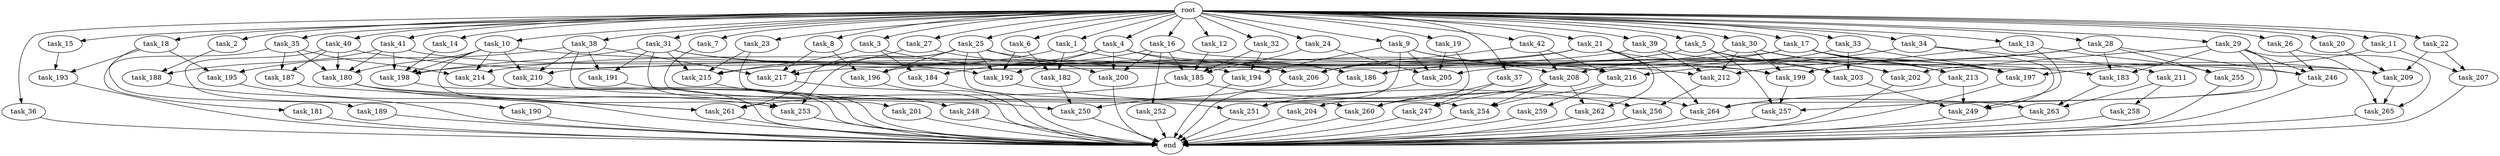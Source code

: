 digraph G {
  root [size="0.000000"];
  task_1 [size="2.048000"];
  task_2 [size="2.048000"];
  task_3 [size="2.048000"];
  task_4 [size="2.048000"];
  task_5 [size="2.048000"];
  task_6 [size="2.048000"];
  task_7 [size="2.048000"];
  task_8 [size="2.048000"];
  task_9 [size="2.048000"];
  task_10 [size="2.048000"];
  task_11 [size="2.048000"];
  task_12 [size="2.048000"];
  task_13 [size="2.048000"];
  task_14 [size="2.048000"];
  task_15 [size="2.048000"];
  task_16 [size="2.048000"];
  task_17 [size="2.048000"];
  task_18 [size="2.048000"];
  task_19 [size="2.048000"];
  task_20 [size="2.048000"];
  task_21 [size="2.048000"];
  task_22 [size="2.048000"];
  task_23 [size="2.048000"];
  task_24 [size="2.048000"];
  task_25 [size="2.048000"];
  task_26 [size="2.048000"];
  task_27 [size="2.048000"];
  task_28 [size="2.048000"];
  task_29 [size="2.048000"];
  task_30 [size="2.048000"];
  task_31 [size="2.048000"];
  task_32 [size="2.048000"];
  task_33 [size="2.048000"];
  task_34 [size="2.048000"];
  task_35 [size="2.048000"];
  task_36 [size="2.048000"];
  task_37 [size="2.048000"];
  task_38 [size="2.048000"];
  task_39 [size="2.048000"];
  task_40 [size="2.048000"];
  task_41 [size="2.048000"];
  task_42 [size="2.048000"];
  task_180 [size="2370821947.392000"];
  task_181 [size="1717986918.400000"];
  task_182 [size="910533066.752000"];
  task_183 [size="2061584302.080000"];
  task_184 [size="223338299.392000"];
  task_185 [size="2594160246.784000"];
  task_186 [size="2388001816.576000"];
  task_187 [size="1872605741.056000"];
  task_188 [size="704374636.544000"];
  task_189 [size="154618822.656000"];
  task_190 [size="1717986918.400000"];
  task_191 [size="1374389534.720000"];
  task_192 [size="2095944040.448000"];
  task_193 [size="2817498546.176000"];
  task_194 [size="2147483648.000000"];
  task_195 [size="1992864825.344000"];
  task_196 [size="1614907703.296000"];
  task_197 [size="4724464025.600000"];
  task_198 [size="2027224563.712000"];
  task_199 [size="1597727834.112000"];
  task_200 [size="1700807049.216000"];
  task_201 [size="1099511627.776000"];
  task_202 [size="2886218022.912000"];
  task_203 [size="2765958938.624000"];
  task_204 [size="618475290.624000"];
  task_205 [size="2216203124.736000"];
  task_206 [size="2216203124.736000"];
  task_207 [size="2010044694.528000"];
  task_208 [size="3264175144.960000"];
  task_209 [size="3006477107.200000"];
  task_210 [size="1185410973.696000"];
  task_211 [size="1391569403.904000"];
  task_212 [size="1511828488.192000"];
  task_213 [size="1116691496.960000"];
  task_214 [size="292057776.128000"];
  task_215 [size="2628519985.152000"];
  task_216 [size="4209067950.080000"];
  task_217 [size="1872605741.056000"];
  task_246 [size="2954937499.648000"];
  task_247 [size="1460288880.640000"];
  task_248 [size="618475290.624000"];
  task_249 [size="3951369912.320000"];
  task_250 [size="2078764171.264000"];
  task_251 [size="1786706395.136000"];
  task_252 [size="1391569403.904000"];
  task_253 [size="841813590.016000"];
  task_254 [size="1065151889.408000"];
  task_255 [size="137438953.472000"];
  task_256 [size="1872605741.056000"];
  task_257 [size="3092376453.120000"];
  task_258 [size="429496729.600000"];
  task_259 [size="68719476.736000"];
  task_260 [size="1735166787.584000"];
  task_261 [size="2594160246.784000"];
  task_262 [size="1116691496.960000"];
  task_263 [size="1322849927.168000"];
  task_264 [size="4776003633.152000"];
  task_265 [size="4209067950.080000"];
  end [size="0.000000"];

  root -> task_1 [size="1.000000"];
  root -> task_2 [size="1.000000"];
  root -> task_3 [size="1.000000"];
  root -> task_4 [size="1.000000"];
  root -> task_5 [size="1.000000"];
  root -> task_6 [size="1.000000"];
  root -> task_7 [size="1.000000"];
  root -> task_8 [size="1.000000"];
  root -> task_9 [size="1.000000"];
  root -> task_10 [size="1.000000"];
  root -> task_11 [size="1.000000"];
  root -> task_12 [size="1.000000"];
  root -> task_13 [size="1.000000"];
  root -> task_14 [size="1.000000"];
  root -> task_15 [size="1.000000"];
  root -> task_16 [size="1.000000"];
  root -> task_17 [size="1.000000"];
  root -> task_18 [size="1.000000"];
  root -> task_19 [size="1.000000"];
  root -> task_20 [size="1.000000"];
  root -> task_21 [size="1.000000"];
  root -> task_22 [size="1.000000"];
  root -> task_23 [size="1.000000"];
  root -> task_24 [size="1.000000"];
  root -> task_25 [size="1.000000"];
  root -> task_26 [size="1.000000"];
  root -> task_27 [size="1.000000"];
  root -> task_28 [size="1.000000"];
  root -> task_29 [size="1.000000"];
  root -> task_30 [size="1.000000"];
  root -> task_31 [size="1.000000"];
  root -> task_32 [size="1.000000"];
  root -> task_33 [size="1.000000"];
  root -> task_34 [size="1.000000"];
  root -> task_35 [size="1.000000"];
  root -> task_36 [size="1.000000"];
  root -> task_37 [size="1.000000"];
  root -> task_38 [size="1.000000"];
  root -> task_39 [size="1.000000"];
  root -> task_40 [size="1.000000"];
  root -> task_41 [size="1.000000"];
  root -> task_42 [size="1.000000"];
  task_1 -> task_182 [size="411041792.000000"];
  task_1 -> task_186 [size="411041792.000000"];
  task_1 -> task_215 [size="411041792.000000"];
  task_2 -> task_188 [size="134217728.000000"];
  task_3 -> task_184 [size="33554432.000000"];
  task_3 -> task_206 [size="33554432.000000"];
  task_3 -> task_215 [size="33554432.000000"];
  task_4 -> task_184 [size="75497472.000000"];
  task_4 -> task_192 [size="75497472.000000"];
  task_4 -> task_199 [size="75497472.000000"];
  task_4 -> task_200 [size="75497472.000000"];
  task_4 -> task_206 [size="75497472.000000"];
  task_5 -> task_202 [size="536870912.000000"];
  task_5 -> task_203 [size="536870912.000000"];
  task_5 -> task_217 [size="536870912.000000"];
  task_5 -> task_257 [size="536870912.000000"];
  task_6 -> task_182 [size="33554432.000000"];
  task_6 -> task_192 [size="33554432.000000"];
  task_7 -> task_250 [size="679477248.000000"];
  task_8 -> task_196 [size="33554432.000000"];
  task_8 -> task_217 [size="33554432.000000"];
  task_9 -> task_194 [size="536870912.000000"];
  task_9 -> task_197 [size="536870912.000000"];
  task_9 -> task_199 [size="536870912.000000"];
  task_9 -> task_205 [size="536870912.000000"];
  task_9 -> task_251 [size="536870912.000000"];
  task_10 -> task_180 [size="33554432.000000"];
  task_10 -> task_198 [size="33554432.000000"];
  task_10 -> task_210 [size="33554432.000000"];
  task_10 -> task_214 [size="33554432.000000"];
  task_10 -> task_246 [size="33554432.000000"];
  task_10 -> task_253 [size="33554432.000000"];
  task_11 -> task_197 [size="679477248.000000"];
  task_11 -> task_207 [size="679477248.000000"];
  task_12 -> task_185 [size="75497472.000000"];
  task_13 -> task_199 [size="33554432.000000"];
  task_13 -> task_249 [size="33554432.000000"];
  task_13 -> task_255 [size="33554432.000000"];
  task_14 -> task_198 [size="75497472.000000"];
  task_15 -> task_193 [size="536870912.000000"];
  task_16 -> task_185 [size="679477248.000000"];
  task_16 -> task_196 [size="679477248.000000"];
  task_16 -> task_200 [size="679477248.000000"];
  task_16 -> task_209 [size="679477248.000000"];
  task_16 -> task_252 [size="679477248.000000"];
  task_17 -> task_186 [size="411041792.000000"];
  task_17 -> task_197 [size="411041792.000000"];
  task_17 -> task_209 [size="411041792.000000"];
  task_17 -> task_210 [size="411041792.000000"];
  task_17 -> task_213 [size="411041792.000000"];
  task_18 -> task_181 [size="838860800.000000"];
  task_18 -> task_193 [size="838860800.000000"];
  task_18 -> task_195 [size="838860800.000000"];
  task_19 -> task_204 [size="301989888.000000"];
  task_19 -> task_205 [size="301989888.000000"];
  task_20 -> task_209 [size="75497472.000000"];
  task_21 -> task_198 [size="134217728.000000"];
  task_21 -> task_203 [size="134217728.000000"];
  task_21 -> task_206 [size="134217728.000000"];
  task_21 -> task_262 [size="134217728.000000"];
  task_21 -> task_264 [size="134217728.000000"];
  task_22 -> task_207 [size="301989888.000000"];
  task_22 -> task_209 [size="301989888.000000"];
  task_23 -> task_215 [size="301989888.000000"];
  task_23 -> task_251 [size="301989888.000000"];
  task_24 -> task_185 [size="209715200.000000"];
  task_24 -> task_205 [size="209715200.000000"];
  task_25 -> task_192 [size="75497472.000000"];
  task_25 -> task_196 [size="75497472.000000"];
  task_25 -> task_200 [size="75497472.000000"];
  task_25 -> task_208 [size="75497472.000000"];
  task_25 -> task_253 [size="75497472.000000"];
  task_25 -> task_254 [size="75497472.000000"];
  task_25 -> task_261 [size="75497472.000000"];
  task_26 -> task_246 [size="536870912.000000"];
  task_26 -> task_265 [size="536870912.000000"];
  task_27 -> task_186 [size="209715200.000000"];
  task_27 -> task_217 [size="209715200.000000"];
  task_28 -> task_183 [size="33554432.000000"];
  task_28 -> task_205 [size="33554432.000000"];
  task_28 -> task_212 [size="33554432.000000"];
  task_28 -> task_246 [size="33554432.000000"];
  task_28 -> task_255 [size="33554432.000000"];
  task_29 -> task_183 [size="838860800.000000"];
  task_29 -> task_202 [size="838860800.000000"];
  task_29 -> task_246 [size="838860800.000000"];
  task_29 -> task_257 [size="838860800.000000"];
  task_29 -> task_264 [size="838860800.000000"];
  task_29 -> task_265 [size="838860800.000000"];
  task_30 -> task_183 [size="134217728.000000"];
  task_30 -> task_186 [size="134217728.000000"];
  task_30 -> task_199 [size="134217728.000000"];
  task_30 -> task_212 [size="134217728.000000"];
  task_30 -> task_213 [size="134217728.000000"];
  task_31 -> task_191 [size="536870912.000000"];
  task_31 -> task_198 [size="536870912.000000"];
  task_31 -> task_201 [size="536870912.000000"];
  task_31 -> task_212 [size="536870912.000000"];
  task_31 -> task_215 [size="536870912.000000"];
  task_31 -> task_216 [size="536870912.000000"];
  task_32 -> task_185 [size="301989888.000000"];
  task_32 -> task_194 [size="301989888.000000"];
  task_33 -> task_197 [size="679477248.000000"];
  task_33 -> task_203 [size="679477248.000000"];
  task_33 -> task_208 [size="679477248.000000"];
  task_34 -> task_211 [size="679477248.000000"];
  task_34 -> task_216 [size="679477248.000000"];
  task_34 -> task_249 [size="679477248.000000"];
  task_35 -> task_180 [size="75497472.000000"];
  task_35 -> task_187 [size="75497472.000000"];
  task_35 -> task_189 [size="75497472.000000"];
  task_35 -> task_214 [size="75497472.000000"];
  task_36 -> end [size="1.000000"];
  task_37 -> task_247 [size="301989888.000000"];
  task_37 -> task_260 [size="301989888.000000"];
  task_38 -> task_191 [size="134217728.000000"];
  task_38 -> task_195 [size="134217728.000000"];
  task_38 -> task_210 [size="134217728.000000"];
  task_38 -> task_217 [size="134217728.000000"];
  task_38 -> task_260 [size="134217728.000000"];
  task_39 -> task_202 [size="33554432.000000"];
  task_39 -> task_212 [size="33554432.000000"];
  task_39 -> task_214 [size="33554432.000000"];
  task_40 -> task_180 [size="838860800.000000"];
  task_40 -> task_187 [size="838860800.000000"];
  task_40 -> task_190 [size="838860800.000000"];
  task_40 -> task_192 [size="838860800.000000"];
  task_41 -> task_180 [size="209715200.000000"];
  task_41 -> task_188 [size="209715200.000000"];
  task_41 -> task_194 [size="209715200.000000"];
  task_41 -> task_198 [size="209715200.000000"];
  task_42 -> task_206 [size="838860800.000000"];
  task_42 -> task_208 [size="838860800.000000"];
  task_42 -> task_216 [size="838860800.000000"];
  task_180 -> task_253 [size="301989888.000000"];
  task_180 -> task_261 [size="301989888.000000"];
  task_180 -> task_263 [size="301989888.000000"];
  task_181 -> end [size="1.000000"];
  task_182 -> task_250 [size="33554432.000000"];
  task_183 -> task_263 [size="134217728.000000"];
  task_184 -> end [size="1.000000"];
  task_185 -> task_261 [size="679477248.000000"];
  task_185 -> task_264 [size="679477248.000000"];
  task_186 -> end [size="1.000000"];
  task_187 -> task_261 [size="209715200.000000"];
  task_188 -> end [size="1.000000"];
  task_189 -> end [size="1.000000"];
  task_190 -> end [size="1.000000"];
  task_191 -> end [size="1.000000"];
  task_192 -> task_256 [size="838860800.000000"];
  task_193 -> end [size="1.000000"];
  task_194 -> end [size="1.000000"];
  task_195 -> end [size="1.000000"];
  task_196 -> end [size="1.000000"];
  task_197 -> end [size="1.000000"];
  task_198 -> end [size="1.000000"];
  task_199 -> task_257 [size="134217728.000000"];
  task_200 -> end [size="1.000000"];
  task_201 -> end [size="1.000000"];
  task_202 -> end [size="1.000000"];
  task_203 -> task_249 [size="536870912.000000"];
  task_204 -> end [size="1.000000"];
  task_205 -> task_251 [size="33554432.000000"];
  task_206 -> task_250 [size="301989888.000000"];
  task_207 -> end [size="1.000000"];
  task_208 -> task_247 [size="411041792.000000"];
  task_208 -> task_254 [size="411041792.000000"];
  task_208 -> task_260 [size="411041792.000000"];
  task_208 -> task_262 [size="411041792.000000"];
  task_209 -> task_265 [size="679477248.000000"];
  task_210 -> end [size="1.000000"];
  task_211 -> task_258 [size="209715200.000000"];
  task_211 -> task_263 [size="209715200.000000"];
  task_212 -> task_256 [size="75497472.000000"];
  task_213 -> task_249 [size="679477248.000000"];
  task_213 -> task_264 [size="679477248.000000"];
  task_214 -> end [size="1.000000"];
  task_215 -> task_248 [size="301989888.000000"];
  task_216 -> task_254 [size="33554432.000000"];
  task_216 -> task_259 [size="33554432.000000"];
  task_217 -> end [size="1.000000"];
  task_246 -> end [size="1.000000"];
  task_247 -> end [size="1.000000"];
  task_248 -> end [size="1.000000"];
  task_249 -> end [size="1.000000"];
  task_250 -> end [size="1.000000"];
  task_251 -> end [size="1.000000"];
  task_252 -> end [size="1.000000"];
  task_253 -> end [size="1.000000"];
  task_254 -> end [size="1.000000"];
  task_255 -> end [size="1.000000"];
  task_256 -> end [size="1.000000"];
  task_257 -> end [size="1.000000"];
  task_258 -> end [size="1.000000"];
  task_259 -> end [size="1.000000"];
  task_260 -> end [size="1.000000"];
  task_261 -> end [size="1.000000"];
  task_262 -> end [size="1.000000"];
  task_263 -> end [size="1.000000"];
  task_264 -> end [size="1.000000"];
  task_265 -> end [size="1.000000"];
}
